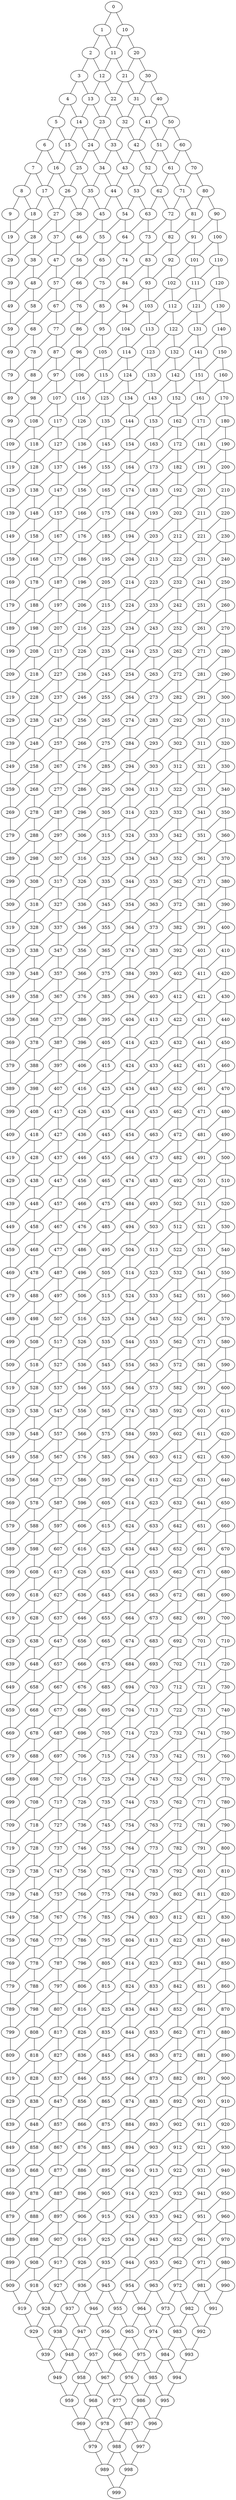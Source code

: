 graph {
	0 [label=0]
	1 [label=1]
	2 [label=2]
	3 [label=3]
	4 [label=4]
	5 [label=5]
	6 [label=6]
	7 [label=7]
	8 [label=8]
	9 [label=9]
	10 [label=10]
	11 [label=11]
	12 [label=12]
	13 [label=13]
	14 [label=14]
	15 [label=15]
	16 [label=16]
	17 [label=17]
	18 [label=18]
	19 [label=19]
	20 [label=20]
	21 [label=21]
	22 [label=22]
	23 [label=23]
	24 [label=24]
	25 [label=25]
	26 [label=26]
	27 [label=27]
	28 [label=28]
	29 [label=29]
	30 [label=30]
	31 [label=31]
	32 [label=32]
	33 [label=33]
	34 [label=34]
	35 [label=35]
	36 [label=36]
	37 [label=37]
	38 [label=38]
	39 [label=39]
	40 [label=40]
	41 [label=41]
	42 [label=42]
	43 [label=43]
	44 [label=44]
	45 [label=45]
	46 [label=46]
	47 [label=47]
	48 [label=48]
	49 [label=49]
	50 [label=50]
	51 [label=51]
	52 [label=52]
	53 [label=53]
	54 [label=54]
	55 [label=55]
	56 [label=56]
	57 [label=57]
	58 [label=58]
	59 [label=59]
	60 [label=60]
	61 [label=61]
	62 [label=62]
	63 [label=63]
	64 [label=64]
	65 [label=65]
	66 [label=66]
	67 [label=67]
	68 [label=68]
	69 [label=69]
	70 [label=70]
	71 [label=71]
	72 [label=72]
	73 [label=73]
	74 [label=74]
	75 [label=75]
	76 [label=76]
	77 [label=77]
	78 [label=78]
	79 [label=79]
	80 [label=80]
	81 [label=81]
	82 [label=82]
	83 [label=83]
	84 [label=84]
	85 [label=85]
	86 [label=86]
	87 [label=87]
	88 [label=88]
	89 [label=89]
	90 [label=90]
	91 [label=91]
	92 [label=92]
	93 [label=93]
	94 [label=94]
	95 [label=95]
	96 [label=96]
	97 [label=97]
	98 [label=98]
	99 [label=99]
	100 [label=100]
	101 [label=101]
	102 [label=102]
	103 [label=103]
	104 [label=104]
	105 [label=105]
	106 [label=106]
	107 [label=107]
	108 [label=108]
	109 [label=109]
	110 [label=110]
	111 [label=111]
	112 [label=112]
	113 [label=113]
	114 [label=114]
	115 [label=115]
	116 [label=116]
	117 [label=117]
	118 [label=118]
	119 [label=119]
	120 [label=120]
	121 [label=121]
	122 [label=122]
	123 [label=123]
	124 [label=124]
	125 [label=125]
	126 [label=126]
	127 [label=127]
	128 [label=128]
	129 [label=129]
	130 [label=130]
	131 [label=131]
	132 [label=132]
	133 [label=133]
	134 [label=134]
	135 [label=135]
	136 [label=136]
	137 [label=137]
	138 [label=138]
	139 [label=139]
	140 [label=140]
	141 [label=141]
	142 [label=142]
	143 [label=143]
	144 [label=144]
	145 [label=145]
	146 [label=146]
	147 [label=147]
	148 [label=148]
	149 [label=149]
	150 [label=150]
	151 [label=151]
	152 [label=152]
	153 [label=153]
	154 [label=154]
	155 [label=155]
	156 [label=156]
	157 [label=157]
	158 [label=158]
	159 [label=159]
	160 [label=160]
	161 [label=161]
	162 [label=162]
	163 [label=163]
	164 [label=164]
	165 [label=165]
	166 [label=166]
	167 [label=167]
	168 [label=168]
	169 [label=169]
	170 [label=170]
	171 [label=171]
	172 [label=172]
	173 [label=173]
	174 [label=174]
	175 [label=175]
	176 [label=176]
	177 [label=177]
	178 [label=178]
	179 [label=179]
	180 [label=180]
	181 [label=181]
	182 [label=182]
	183 [label=183]
	184 [label=184]
	185 [label=185]
	186 [label=186]
	187 [label=187]
	188 [label=188]
	189 [label=189]
	190 [label=190]
	191 [label=191]
	192 [label=192]
	193 [label=193]
	194 [label=194]
	195 [label=195]
	196 [label=196]
	197 [label=197]
	198 [label=198]
	199 [label=199]
	200 [label=200]
	201 [label=201]
	202 [label=202]
	203 [label=203]
	204 [label=204]
	205 [label=205]
	206 [label=206]
	207 [label=207]
	208 [label=208]
	209 [label=209]
	210 [label=210]
	211 [label=211]
	212 [label=212]
	213 [label=213]
	214 [label=214]
	215 [label=215]
	216 [label=216]
	217 [label=217]
	218 [label=218]
	219 [label=219]
	220 [label=220]
	221 [label=221]
	222 [label=222]
	223 [label=223]
	224 [label=224]
	225 [label=225]
	226 [label=226]
	227 [label=227]
	228 [label=228]
	229 [label=229]
	230 [label=230]
	231 [label=231]
	232 [label=232]
	233 [label=233]
	234 [label=234]
	235 [label=235]
	236 [label=236]
	237 [label=237]
	238 [label=238]
	239 [label=239]
	240 [label=240]
	241 [label=241]
	242 [label=242]
	243 [label=243]
	244 [label=244]
	245 [label=245]
	246 [label=246]
	247 [label=247]
	248 [label=248]
	249 [label=249]
	250 [label=250]
	251 [label=251]
	252 [label=252]
	253 [label=253]
	254 [label=254]
	255 [label=255]
	256 [label=256]
	257 [label=257]
	258 [label=258]
	259 [label=259]
	260 [label=260]
	261 [label=261]
	262 [label=262]
	263 [label=263]
	264 [label=264]
	265 [label=265]
	266 [label=266]
	267 [label=267]
	268 [label=268]
	269 [label=269]
	270 [label=270]
	271 [label=271]
	272 [label=272]
	273 [label=273]
	274 [label=274]
	275 [label=275]
	276 [label=276]
	277 [label=277]
	278 [label=278]
	279 [label=279]
	280 [label=280]
	281 [label=281]
	282 [label=282]
	283 [label=283]
	284 [label=284]
	285 [label=285]
	286 [label=286]
	287 [label=287]
	288 [label=288]
	289 [label=289]
	290 [label=290]
	291 [label=291]
	292 [label=292]
	293 [label=293]
	294 [label=294]
	295 [label=295]
	296 [label=296]
	297 [label=297]
	298 [label=298]
	299 [label=299]
	300 [label=300]
	301 [label=301]
	302 [label=302]
	303 [label=303]
	304 [label=304]
	305 [label=305]
	306 [label=306]
	307 [label=307]
	308 [label=308]
	309 [label=309]
	310 [label=310]
	311 [label=311]
	312 [label=312]
	313 [label=313]
	314 [label=314]
	315 [label=315]
	316 [label=316]
	317 [label=317]
	318 [label=318]
	319 [label=319]
	320 [label=320]
	321 [label=321]
	322 [label=322]
	323 [label=323]
	324 [label=324]
	325 [label=325]
	326 [label=326]
	327 [label=327]
	328 [label=328]
	329 [label=329]
	330 [label=330]
	331 [label=331]
	332 [label=332]
	333 [label=333]
	334 [label=334]
	335 [label=335]
	336 [label=336]
	337 [label=337]
	338 [label=338]
	339 [label=339]
	340 [label=340]
	341 [label=341]
	342 [label=342]
	343 [label=343]
	344 [label=344]
	345 [label=345]
	346 [label=346]
	347 [label=347]
	348 [label=348]
	349 [label=349]
	350 [label=350]
	351 [label=351]
	352 [label=352]
	353 [label=353]
	354 [label=354]
	355 [label=355]
	356 [label=356]
	357 [label=357]
	358 [label=358]
	359 [label=359]
	360 [label=360]
	361 [label=361]
	362 [label=362]
	363 [label=363]
	364 [label=364]
	365 [label=365]
	366 [label=366]
	367 [label=367]
	368 [label=368]
	369 [label=369]
	370 [label=370]
	371 [label=371]
	372 [label=372]
	373 [label=373]
	374 [label=374]
	375 [label=375]
	376 [label=376]
	377 [label=377]
	378 [label=378]
	379 [label=379]
	380 [label=380]
	381 [label=381]
	382 [label=382]
	383 [label=383]
	384 [label=384]
	385 [label=385]
	386 [label=386]
	387 [label=387]
	388 [label=388]
	389 [label=389]
	390 [label=390]
	391 [label=391]
	392 [label=392]
	393 [label=393]
	394 [label=394]
	395 [label=395]
	396 [label=396]
	397 [label=397]
	398 [label=398]
	399 [label=399]
	400 [label=400]
	401 [label=401]
	402 [label=402]
	403 [label=403]
	404 [label=404]
	405 [label=405]
	406 [label=406]
	407 [label=407]
	408 [label=408]
	409 [label=409]
	410 [label=410]
	411 [label=411]
	412 [label=412]
	413 [label=413]
	414 [label=414]
	415 [label=415]
	416 [label=416]
	417 [label=417]
	418 [label=418]
	419 [label=419]
	420 [label=420]
	421 [label=421]
	422 [label=422]
	423 [label=423]
	424 [label=424]
	425 [label=425]
	426 [label=426]
	427 [label=427]
	428 [label=428]
	429 [label=429]
	430 [label=430]
	431 [label=431]
	432 [label=432]
	433 [label=433]
	434 [label=434]
	435 [label=435]
	436 [label=436]
	437 [label=437]
	438 [label=438]
	439 [label=439]
	440 [label=440]
	441 [label=441]
	442 [label=442]
	443 [label=443]
	444 [label=444]
	445 [label=445]
	446 [label=446]
	447 [label=447]
	448 [label=448]
	449 [label=449]
	450 [label=450]
	451 [label=451]
	452 [label=452]
	453 [label=453]
	454 [label=454]
	455 [label=455]
	456 [label=456]
	457 [label=457]
	458 [label=458]
	459 [label=459]
	460 [label=460]
	461 [label=461]
	462 [label=462]
	463 [label=463]
	464 [label=464]
	465 [label=465]
	466 [label=466]
	467 [label=467]
	468 [label=468]
	469 [label=469]
	470 [label=470]
	471 [label=471]
	472 [label=472]
	473 [label=473]
	474 [label=474]
	475 [label=475]
	476 [label=476]
	477 [label=477]
	478 [label=478]
	479 [label=479]
	480 [label=480]
	481 [label=481]
	482 [label=482]
	483 [label=483]
	484 [label=484]
	485 [label=485]
	486 [label=486]
	487 [label=487]
	488 [label=488]
	489 [label=489]
	490 [label=490]
	491 [label=491]
	492 [label=492]
	493 [label=493]
	494 [label=494]
	495 [label=495]
	496 [label=496]
	497 [label=497]
	498 [label=498]
	499 [label=499]
	500 [label=500]
	501 [label=501]
	502 [label=502]
	503 [label=503]
	504 [label=504]
	505 [label=505]
	506 [label=506]
	507 [label=507]
	508 [label=508]
	509 [label=509]
	510 [label=510]
	511 [label=511]
	512 [label=512]
	513 [label=513]
	514 [label=514]
	515 [label=515]
	516 [label=516]
	517 [label=517]
	518 [label=518]
	519 [label=519]
	520 [label=520]
	521 [label=521]
	522 [label=522]
	523 [label=523]
	524 [label=524]
	525 [label=525]
	526 [label=526]
	527 [label=527]
	528 [label=528]
	529 [label=529]
	530 [label=530]
	531 [label=531]
	532 [label=532]
	533 [label=533]
	534 [label=534]
	535 [label=535]
	536 [label=536]
	537 [label=537]
	538 [label=538]
	539 [label=539]
	540 [label=540]
	541 [label=541]
	542 [label=542]
	543 [label=543]
	544 [label=544]
	545 [label=545]
	546 [label=546]
	547 [label=547]
	548 [label=548]
	549 [label=549]
	550 [label=550]
	551 [label=551]
	552 [label=552]
	553 [label=553]
	554 [label=554]
	555 [label=555]
	556 [label=556]
	557 [label=557]
	558 [label=558]
	559 [label=559]
	560 [label=560]
	561 [label=561]
	562 [label=562]
	563 [label=563]
	564 [label=564]
	565 [label=565]
	566 [label=566]
	567 [label=567]
	568 [label=568]
	569 [label=569]
	570 [label=570]
	571 [label=571]
	572 [label=572]
	573 [label=573]
	574 [label=574]
	575 [label=575]
	576 [label=576]
	577 [label=577]
	578 [label=578]
	579 [label=579]
	580 [label=580]
	581 [label=581]
	582 [label=582]
	583 [label=583]
	584 [label=584]
	585 [label=585]
	586 [label=586]
	587 [label=587]
	588 [label=588]
	589 [label=589]
	590 [label=590]
	591 [label=591]
	592 [label=592]
	593 [label=593]
	594 [label=594]
	595 [label=595]
	596 [label=596]
	597 [label=597]
	598 [label=598]
	599 [label=599]
	600 [label=600]
	601 [label=601]
	602 [label=602]
	603 [label=603]
	604 [label=604]
	605 [label=605]
	606 [label=606]
	607 [label=607]
	608 [label=608]
	609 [label=609]
	610 [label=610]
	611 [label=611]
	612 [label=612]
	613 [label=613]
	614 [label=614]
	615 [label=615]
	616 [label=616]
	617 [label=617]
	618 [label=618]
	619 [label=619]
	620 [label=620]
	621 [label=621]
	622 [label=622]
	623 [label=623]
	624 [label=624]
	625 [label=625]
	626 [label=626]
	627 [label=627]
	628 [label=628]
	629 [label=629]
	630 [label=630]
	631 [label=631]
	632 [label=632]
	633 [label=633]
	634 [label=634]
	635 [label=635]
	636 [label=636]
	637 [label=637]
	638 [label=638]
	639 [label=639]
	640 [label=640]
	641 [label=641]
	642 [label=642]
	643 [label=643]
	644 [label=644]
	645 [label=645]
	646 [label=646]
	647 [label=647]
	648 [label=648]
	649 [label=649]
	650 [label=650]
	651 [label=651]
	652 [label=652]
	653 [label=653]
	654 [label=654]
	655 [label=655]
	656 [label=656]
	657 [label=657]
	658 [label=658]
	659 [label=659]
	660 [label=660]
	661 [label=661]
	662 [label=662]
	663 [label=663]
	664 [label=664]
	665 [label=665]
	666 [label=666]
	667 [label=667]
	668 [label=668]
	669 [label=669]
	670 [label=670]
	671 [label=671]
	672 [label=672]
	673 [label=673]
	674 [label=674]
	675 [label=675]
	676 [label=676]
	677 [label=677]
	678 [label=678]
	679 [label=679]
	680 [label=680]
	681 [label=681]
	682 [label=682]
	683 [label=683]
	684 [label=684]
	685 [label=685]
	686 [label=686]
	687 [label=687]
	688 [label=688]
	689 [label=689]
	690 [label=690]
	691 [label=691]
	692 [label=692]
	693 [label=693]
	694 [label=694]
	695 [label=695]
	696 [label=696]
	697 [label=697]
	698 [label=698]
	699 [label=699]
	700 [label=700]
	701 [label=701]
	702 [label=702]
	703 [label=703]
	704 [label=704]
	705 [label=705]
	706 [label=706]
	707 [label=707]
	708 [label=708]
	709 [label=709]
	710 [label=710]
	711 [label=711]
	712 [label=712]
	713 [label=713]
	714 [label=714]
	715 [label=715]
	716 [label=716]
	717 [label=717]
	718 [label=718]
	719 [label=719]
	720 [label=720]
	721 [label=721]
	722 [label=722]
	723 [label=723]
	724 [label=724]
	725 [label=725]
	726 [label=726]
	727 [label=727]
	728 [label=728]
	729 [label=729]
	730 [label=730]
	731 [label=731]
	732 [label=732]
	733 [label=733]
	734 [label=734]
	735 [label=735]
	736 [label=736]
	737 [label=737]
	738 [label=738]
	739 [label=739]
	740 [label=740]
	741 [label=741]
	742 [label=742]
	743 [label=743]
	744 [label=744]
	745 [label=745]
	746 [label=746]
	747 [label=747]
	748 [label=748]
	749 [label=749]
	750 [label=750]
	751 [label=751]
	752 [label=752]
	753 [label=753]
	754 [label=754]
	755 [label=755]
	756 [label=756]
	757 [label=757]
	758 [label=758]
	759 [label=759]
	760 [label=760]
	761 [label=761]
	762 [label=762]
	763 [label=763]
	764 [label=764]
	765 [label=765]
	766 [label=766]
	767 [label=767]
	768 [label=768]
	769 [label=769]
	770 [label=770]
	771 [label=771]
	772 [label=772]
	773 [label=773]
	774 [label=774]
	775 [label=775]
	776 [label=776]
	777 [label=777]
	778 [label=778]
	779 [label=779]
	780 [label=780]
	781 [label=781]
	782 [label=782]
	783 [label=783]
	784 [label=784]
	785 [label=785]
	786 [label=786]
	787 [label=787]
	788 [label=788]
	789 [label=789]
	790 [label=790]
	791 [label=791]
	792 [label=792]
	793 [label=793]
	794 [label=794]
	795 [label=795]
	796 [label=796]
	797 [label=797]
	798 [label=798]
	799 [label=799]
	800 [label=800]
	801 [label=801]
	802 [label=802]
	803 [label=803]
	804 [label=804]
	805 [label=805]
	806 [label=806]
	807 [label=807]
	808 [label=808]
	809 [label=809]
	810 [label=810]
	811 [label=811]
	812 [label=812]
	813 [label=813]
	814 [label=814]
	815 [label=815]
	816 [label=816]
	817 [label=817]
	818 [label=818]
	819 [label=819]
	820 [label=820]
	821 [label=821]
	822 [label=822]
	823 [label=823]
	824 [label=824]
	825 [label=825]
	826 [label=826]
	827 [label=827]
	828 [label=828]
	829 [label=829]
	830 [label=830]
	831 [label=831]
	832 [label=832]
	833 [label=833]
	834 [label=834]
	835 [label=835]
	836 [label=836]
	837 [label=837]
	838 [label=838]
	839 [label=839]
	840 [label=840]
	841 [label=841]
	842 [label=842]
	843 [label=843]
	844 [label=844]
	845 [label=845]
	846 [label=846]
	847 [label=847]
	848 [label=848]
	849 [label=849]
	850 [label=850]
	851 [label=851]
	852 [label=852]
	853 [label=853]
	854 [label=854]
	855 [label=855]
	856 [label=856]
	857 [label=857]
	858 [label=858]
	859 [label=859]
	860 [label=860]
	861 [label=861]
	862 [label=862]
	863 [label=863]
	864 [label=864]
	865 [label=865]
	866 [label=866]
	867 [label=867]
	868 [label=868]
	869 [label=869]
	870 [label=870]
	871 [label=871]
	872 [label=872]
	873 [label=873]
	874 [label=874]
	875 [label=875]
	876 [label=876]
	877 [label=877]
	878 [label=878]
	879 [label=879]
	880 [label=880]
	881 [label=881]
	882 [label=882]
	883 [label=883]
	884 [label=884]
	885 [label=885]
	886 [label=886]
	887 [label=887]
	888 [label=888]
	889 [label=889]
	890 [label=890]
	891 [label=891]
	892 [label=892]
	893 [label=893]
	894 [label=894]
	895 [label=895]
	896 [label=896]
	897 [label=897]
	898 [label=898]
	899 [label=899]
	900 [label=900]
	901 [label=901]
	902 [label=902]
	903 [label=903]
	904 [label=904]
	905 [label=905]
	906 [label=906]
	907 [label=907]
	908 [label=908]
	909 [label=909]
	910 [label=910]
	911 [label=911]
	912 [label=912]
	913 [label=913]
	914 [label=914]
	915 [label=915]
	916 [label=916]
	917 [label=917]
	918 [label=918]
	919 [label=919]
	920 [label=920]
	921 [label=921]
	922 [label=922]
	923 [label=923]
	924 [label=924]
	925 [label=925]
	926 [label=926]
	927 [label=927]
	928 [label=928]
	929 [label=929]
	930 [label=930]
	931 [label=931]
	932 [label=932]
	933 [label=933]
	934 [label=934]
	935 [label=935]
	936 [label=936]
	937 [label=937]
	938 [label=938]
	939 [label=939]
	940 [label=940]
	941 [label=941]
	942 [label=942]
	943 [label=943]
	944 [label=944]
	945 [label=945]
	946 [label=946]
	947 [label=947]
	948 [label=948]
	949 [label=949]
	950 [label=950]
	951 [label=951]
	952 [label=952]
	953 [label=953]
	954 [label=954]
	955 [label=955]
	956 [label=956]
	957 [label=957]
	958 [label=958]
	959 [label=959]
	960 [label=960]
	961 [label=961]
	962 [label=962]
	963 [label=963]
	964 [label=964]
	965 [label=965]
	966 [label=966]
	967 [label=967]
	968 [label=968]
	969 [label=969]
	970 [label=970]
	971 [label=971]
	972 [label=972]
	973 [label=973]
	974 [label=974]
	975 [label=975]
	976 [label=976]
	977 [label=977]
	978 [label=978]
	979 [label=979]
	980 [label=980]
	981 [label=981]
	982 [label=982]
	983 [label=983]
	984 [label=984]
	985 [label=985]
	986 [label=986]
	987 [label=987]
	988 [label=988]
	989 [label=989]
	990 [label=990]
	991 [label=991]
	992 [label=992]
	993 [label=993]
	994 [label=994]
	995 [label=995]
	996 [label=996]
	997 [label=997]
	998 [label=998]
	999 [label=999]
	0 -- 10
	0 -- 1
	1 -- 11
	1 -- 2
	2 -- 12
	2 -- 3
	3 -- 13
	3 -- 4
	4 -- 14
	4 -- 5
	5 -- 15
	5 -- 6
	6 -- 16
	6 -- 7
	7 -- 17
	7 -- 8
	8 -- 18
	8 -- 9
	9 -- 19
	10 -- 20
	10 -- 11
	11 -- 21
	11 -- 12
	12 -- 22
	12 -- 13
	13 -- 23
	13 -- 14
	14 -- 24
	14 -- 15
	15 -- 25
	15 -- 16
	16 -- 26
	16 -- 17
	17 -- 27
	17 -- 18
	18 -- 28
	18 -- 19
	19 -- 29
	20 -- 30
	20 -- 21
	21 -- 31
	21 -- 22
	22 -- 32
	22 -- 23
	23 -- 33
	23 -- 24
	24 -- 34
	24 -- 25
	25 -- 35
	25 -- 26
	26 -- 36
	26 -- 27
	27 -- 37
	27 -- 28
	28 -- 38
	28 -- 29
	29 -- 39
	30 -- 40
	30 -- 31
	31 -- 41
	31 -- 32
	32 -- 42
	32 -- 33
	33 -- 43
	33 -- 34
	34 -- 44
	34 -- 35
	35 -- 45
	35 -- 36
	36 -- 46
	36 -- 37
	37 -- 47
	37 -- 38
	38 -- 48
	38 -- 39
	39 -- 49
	40 -- 50
	40 -- 41
	41 -- 51
	41 -- 42
	42 -- 52
	42 -- 43
	43 -- 53
	43 -- 44
	44 -- 54
	44 -- 45
	45 -- 55
	45 -- 46
	46 -- 56
	46 -- 47
	47 -- 57
	47 -- 48
	48 -- 58
	48 -- 49
	49 -- 59
	50 -- 60
	50 -- 51
	51 -- 61
	51 -- 52
	52 -- 62
	52 -- 53
	53 -- 63
	53 -- 54
	54 -- 64
	54 -- 55
	55 -- 65
	55 -- 56
	56 -- 66
	56 -- 57
	57 -- 67
	57 -- 58
	58 -- 68
	58 -- 59
	59 -- 69
	60 -- 70
	60 -- 61
	61 -- 71
	61 -- 62
	62 -- 72
	62 -- 63
	63 -- 73
	63 -- 64
	64 -- 74
	64 -- 65
	65 -- 75
	65 -- 66
	66 -- 76
	66 -- 67
	67 -- 77
	67 -- 68
	68 -- 78
	68 -- 69
	69 -- 79
	70 -- 80
	70 -- 71
	71 -- 81
	71 -- 72
	72 -- 82
	72 -- 73
	73 -- 83
	73 -- 74
	74 -- 84
	74 -- 75
	75 -- 85
	75 -- 76
	76 -- 86
	76 -- 77
	77 -- 87
	77 -- 78
	78 -- 88
	78 -- 79
	79 -- 89
	80 -- 90
	80 -- 81
	81 -- 91
	81 -- 82
	82 -- 92
	82 -- 83
	83 -- 93
	83 -- 84
	84 -- 94
	84 -- 85
	85 -- 95
	85 -- 86
	86 -- 96
	86 -- 87
	87 -- 97
	87 -- 88
	88 -- 98
	88 -- 89
	89 -- 99
	90 -- 100
	90 -- 91
	91 -- 101
	91 -- 92
	92 -- 102
	92 -- 93
	93 -- 103
	93 -- 94
	94 -- 104
	94 -- 95
	95 -- 105
	95 -- 96
	96 -- 106
	96 -- 97
	97 -- 107
	97 -- 98
	98 -- 108
	98 -- 99
	99 -- 109
	100 -- 110
	100 -- 101
	101 -- 111
	101 -- 102
	102 -- 112
	102 -- 103
	103 -- 113
	103 -- 104
	104 -- 114
	104 -- 105
	105 -- 115
	105 -- 106
	106 -- 116
	106 -- 107
	107 -- 117
	107 -- 108
	108 -- 118
	108 -- 109
	109 -- 119
	110 -- 120
	110 -- 111
	111 -- 121
	111 -- 112
	112 -- 122
	112 -- 113
	113 -- 123
	113 -- 114
	114 -- 124
	114 -- 115
	115 -- 125
	115 -- 116
	116 -- 126
	116 -- 117
	117 -- 127
	117 -- 118
	118 -- 128
	118 -- 119
	119 -- 129
	120 -- 130
	120 -- 121
	121 -- 131
	121 -- 122
	122 -- 132
	122 -- 123
	123 -- 133
	123 -- 124
	124 -- 134
	124 -- 125
	125 -- 135
	125 -- 126
	126 -- 136
	126 -- 127
	127 -- 137
	127 -- 128
	128 -- 138
	128 -- 129
	129 -- 139
	130 -- 140
	130 -- 131
	131 -- 141
	131 -- 132
	132 -- 142
	132 -- 133
	133 -- 143
	133 -- 134
	134 -- 144
	134 -- 135
	135 -- 145
	135 -- 136
	136 -- 146
	136 -- 137
	137 -- 147
	137 -- 138
	138 -- 148
	138 -- 139
	139 -- 149
	140 -- 150
	140 -- 141
	141 -- 151
	141 -- 142
	142 -- 152
	142 -- 143
	143 -- 153
	143 -- 144
	144 -- 154
	144 -- 145
	145 -- 155
	145 -- 146
	146 -- 156
	146 -- 147
	147 -- 157
	147 -- 148
	148 -- 158
	148 -- 149
	149 -- 159
	150 -- 160
	150 -- 151
	151 -- 161
	151 -- 152
	152 -- 162
	152 -- 153
	153 -- 163
	153 -- 154
	154 -- 164
	154 -- 155
	155 -- 165
	155 -- 156
	156 -- 166
	156 -- 157
	157 -- 167
	157 -- 158
	158 -- 168
	158 -- 159
	159 -- 169
	160 -- 170
	160 -- 161
	161 -- 171
	161 -- 162
	162 -- 172
	162 -- 163
	163 -- 173
	163 -- 164
	164 -- 174
	164 -- 165
	165 -- 175
	165 -- 166
	166 -- 176
	166 -- 167
	167 -- 177
	167 -- 168
	168 -- 178
	168 -- 169
	169 -- 179
	170 -- 180
	170 -- 171
	171 -- 181
	171 -- 172
	172 -- 182
	172 -- 173
	173 -- 183
	173 -- 174
	174 -- 184
	174 -- 175
	175 -- 185
	175 -- 176
	176 -- 186
	176 -- 177
	177 -- 187
	177 -- 178
	178 -- 188
	178 -- 179
	179 -- 189
	180 -- 190
	180 -- 181
	181 -- 191
	181 -- 182
	182 -- 192
	182 -- 183
	183 -- 193
	183 -- 184
	184 -- 194
	184 -- 185
	185 -- 195
	185 -- 186
	186 -- 196
	186 -- 187
	187 -- 197
	187 -- 188
	188 -- 198
	188 -- 189
	189 -- 199
	190 -- 200
	190 -- 191
	191 -- 201
	191 -- 192
	192 -- 202
	192 -- 193
	193 -- 203
	193 -- 194
	194 -- 204
	194 -- 195
	195 -- 205
	195 -- 196
	196 -- 206
	196 -- 197
	197 -- 207
	197 -- 198
	198 -- 208
	198 -- 199
	199 -- 209
	200 -- 210
	200 -- 201
	201 -- 211
	201 -- 202
	202 -- 212
	202 -- 203
	203 -- 213
	203 -- 204
	204 -- 214
	204 -- 205
	205 -- 215
	205 -- 206
	206 -- 216
	206 -- 207
	207 -- 217
	207 -- 208
	208 -- 218
	208 -- 209
	209 -- 219
	210 -- 220
	210 -- 211
	211 -- 221
	211 -- 212
	212 -- 222
	212 -- 213
	213 -- 223
	213 -- 214
	214 -- 224
	214 -- 215
	215 -- 225
	215 -- 216
	216 -- 226
	216 -- 217
	217 -- 227
	217 -- 218
	218 -- 228
	218 -- 219
	219 -- 229
	220 -- 230
	220 -- 221
	221 -- 231
	221 -- 222
	222 -- 232
	222 -- 223
	223 -- 233
	223 -- 224
	224 -- 234
	224 -- 225
	225 -- 235
	225 -- 226
	226 -- 236
	226 -- 227
	227 -- 237
	227 -- 228
	228 -- 238
	228 -- 229
	229 -- 239
	230 -- 240
	230 -- 231
	231 -- 241
	231 -- 232
	232 -- 242
	232 -- 233
	233 -- 243
	233 -- 234
	234 -- 244
	234 -- 235
	235 -- 245
	235 -- 236
	236 -- 246
	236 -- 237
	237 -- 247
	237 -- 238
	238 -- 248
	238 -- 239
	239 -- 249
	240 -- 250
	240 -- 241
	241 -- 251
	241 -- 242
	242 -- 252
	242 -- 243
	243 -- 253
	243 -- 244
	244 -- 254
	244 -- 245
	245 -- 255
	245 -- 246
	246 -- 256
	246 -- 247
	247 -- 257
	247 -- 248
	248 -- 258
	248 -- 249
	249 -- 259
	250 -- 260
	250 -- 251
	251 -- 261
	251 -- 252
	252 -- 262
	252 -- 253
	253 -- 263
	253 -- 254
	254 -- 264
	254 -- 255
	255 -- 265
	255 -- 256
	256 -- 266
	256 -- 257
	257 -- 267
	257 -- 258
	258 -- 268
	258 -- 259
	259 -- 269
	260 -- 270
	260 -- 261
	261 -- 271
	261 -- 262
	262 -- 272
	262 -- 263
	263 -- 273
	263 -- 264
	264 -- 274
	264 -- 265
	265 -- 275
	265 -- 266
	266 -- 276
	266 -- 267
	267 -- 277
	267 -- 268
	268 -- 278
	268 -- 269
	269 -- 279
	270 -- 280
	270 -- 271
	271 -- 281
	271 -- 272
	272 -- 282
	272 -- 273
	273 -- 283
	273 -- 274
	274 -- 284
	274 -- 275
	275 -- 285
	275 -- 276
	276 -- 286
	276 -- 277
	277 -- 287
	277 -- 278
	278 -- 288
	278 -- 279
	279 -- 289
	280 -- 290
	280 -- 281
	281 -- 291
	281 -- 282
	282 -- 292
	282 -- 283
	283 -- 293
	283 -- 284
	284 -- 294
	284 -- 285
	285 -- 295
	285 -- 286
	286 -- 296
	286 -- 287
	287 -- 297
	287 -- 288
	288 -- 298
	288 -- 289
	289 -- 299
	290 -- 300
	290 -- 291
	291 -- 301
	291 -- 292
	292 -- 302
	292 -- 293
	293 -- 303
	293 -- 294
	294 -- 304
	294 -- 295
	295 -- 305
	295 -- 296
	296 -- 306
	296 -- 297
	297 -- 307
	297 -- 298
	298 -- 308
	298 -- 299
	299 -- 309
	300 -- 310
	300 -- 301
	301 -- 311
	301 -- 302
	302 -- 312
	302 -- 303
	303 -- 313
	303 -- 304
	304 -- 314
	304 -- 305
	305 -- 315
	305 -- 306
	306 -- 316
	306 -- 307
	307 -- 317
	307 -- 308
	308 -- 318
	308 -- 309
	309 -- 319
	310 -- 320
	310 -- 311
	311 -- 321
	311 -- 312
	312 -- 322
	312 -- 313
	313 -- 323
	313 -- 314
	314 -- 324
	314 -- 315
	315 -- 325
	315 -- 316
	316 -- 326
	316 -- 317
	317 -- 327
	317 -- 318
	318 -- 328
	318 -- 319
	319 -- 329
	320 -- 330
	320 -- 321
	321 -- 331
	321 -- 322
	322 -- 332
	322 -- 323
	323 -- 333
	323 -- 324
	324 -- 334
	324 -- 325
	325 -- 335
	325 -- 326
	326 -- 336
	326 -- 327
	327 -- 337
	327 -- 328
	328 -- 338
	328 -- 329
	329 -- 339
	330 -- 340
	330 -- 331
	331 -- 341
	331 -- 332
	332 -- 342
	332 -- 333
	333 -- 343
	333 -- 334
	334 -- 344
	334 -- 335
	335 -- 345
	335 -- 336
	336 -- 346
	336 -- 337
	337 -- 347
	337 -- 338
	338 -- 348
	338 -- 339
	339 -- 349
	340 -- 350
	340 -- 341
	341 -- 351
	341 -- 342
	342 -- 352
	342 -- 343
	343 -- 353
	343 -- 344
	344 -- 354
	344 -- 345
	345 -- 355
	345 -- 346
	346 -- 356
	346 -- 347
	347 -- 357
	347 -- 348
	348 -- 358
	348 -- 349
	349 -- 359
	350 -- 360
	350 -- 351
	351 -- 361
	351 -- 352
	352 -- 362
	352 -- 353
	353 -- 363
	353 -- 354
	354 -- 364
	354 -- 355
	355 -- 365
	355 -- 356
	356 -- 366
	356 -- 357
	357 -- 367
	357 -- 358
	358 -- 368
	358 -- 359
	359 -- 369
	360 -- 370
	360 -- 361
	361 -- 371
	361 -- 362
	362 -- 372
	362 -- 363
	363 -- 373
	363 -- 364
	364 -- 374
	364 -- 365
	365 -- 375
	365 -- 366
	366 -- 376
	366 -- 367
	367 -- 377
	367 -- 368
	368 -- 378
	368 -- 369
	369 -- 379
	370 -- 380
	370 -- 371
	371 -- 381
	371 -- 372
	372 -- 382
	372 -- 373
	373 -- 383
	373 -- 374
	374 -- 384
	374 -- 375
	375 -- 385
	375 -- 376
	376 -- 386
	376 -- 377
	377 -- 387
	377 -- 378
	378 -- 388
	378 -- 379
	379 -- 389
	380 -- 390
	380 -- 381
	381 -- 391
	381 -- 382
	382 -- 392
	382 -- 383
	383 -- 393
	383 -- 384
	384 -- 394
	384 -- 385
	385 -- 395
	385 -- 386
	386 -- 396
	386 -- 387
	387 -- 397
	387 -- 388
	388 -- 398
	388 -- 389
	389 -- 399
	390 -- 400
	390 -- 391
	391 -- 401
	391 -- 392
	392 -- 402
	392 -- 393
	393 -- 403
	393 -- 394
	394 -- 404
	394 -- 395
	395 -- 405
	395 -- 396
	396 -- 406
	396 -- 397
	397 -- 407
	397 -- 398
	398 -- 408
	398 -- 399
	399 -- 409
	400 -- 410
	400 -- 401
	401 -- 411
	401 -- 402
	402 -- 412
	402 -- 403
	403 -- 413
	403 -- 404
	404 -- 414
	404 -- 405
	405 -- 415
	405 -- 406
	406 -- 416
	406 -- 407
	407 -- 417
	407 -- 408
	408 -- 418
	408 -- 409
	409 -- 419
	410 -- 420
	410 -- 411
	411 -- 421
	411 -- 412
	412 -- 422
	412 -- 413
	413 -- 423
	413 -- 414
	414 -- 424
	414 -- 415
	415 -- 425
	415 -- 416
	416 -- 426
	416 -- 417
	417 -- 427
	417 -- 418
	418 -- 428
	418 -- 419
	419 -- 429
	420 -- 430
	420 -- 421
	421 -- 431
	421 -- 422
	422 -- 432
	422 -- 423
	423 -- 433
	423 -- 424
	424 -- 434
	424 -- 425
	425 -- 435
	425 -- 426
	426 -- 436
	426 -- 427
	427 -- 437
	427 -- 428
	428 -- 438
	428 -- 429
	429 -- 439
	430 -- 440
	430 -- 431
	431 -- 441
	431 -- 432
	432 -- 442
	432 -- 433
	433 -- 443
	433 -- 434
	434 -- 444
	434 -- 435
	435 -- 445
	435 -- 436
	436 -- 446
	436 -- 437
	437 -- 447
	437 -- 438
	438 -- 448
	438 -- 439
	439 -- 449
	440 -- 450
	440 -- 441
	441 -- 451
	441 -- 442
	442 -- 452
	442 -- 443
	443 -- 453
	443 -- 444
	444 -- 454
	444 -- 445
	445 -- 455
	445 -- 446
	446 -- 456
	446 -- 447
	447 -- 457
	447 -- 448
	448 -- 458
	448 -- 449
	449 -- 459
	450 -- 460
	450 -- 451
	451 -- 461
	451 -- 452
	452 -- 462
	452 -- 453
	453 -- 463
	453 -- 454
	454 -- 464
	454 -- 455
	455 -- 465
	455 -- 456
	456 -- 466
	456 -- 457
	457 -- 467
	457 -- 458
	458 -- 468
	458 -- 459
	459 -- 469
	460 -- 470
	460 -- 461
	461 -- 471
	461 -- 462
	462 -- 472
	462 -- 463
	463 -- 473
	463 -- 464
	464 -- 474
	464 -- 465
	465 -- 475
	465 -- 466
	466 -- 476
	466 -- 467
	467 -- 477
	467 -- 468
	468 -- 478
	468 -- 469
	469 -- 479
	470 -- 480
	470 -- 471
	471 -- 481
	471 -- 472
	472 -- 482
	472 -- 473
	473 -- 483
	473 -- 474
	474 -- 484
	474 -- 475
	475 -- 485
	475 -- 476
	476 -- 486
	476 -- 477
	477 -- 487
	477 -- 478
	478 -- 488
	478 -- 479
	479 -- 489
	480 -- 490
	480 -- 481
	481 -- 491
	481 -- 482
	482 -- 492
	482 -- 483
	483 -- 493
	483 -- 484
	484 -- 494
	484 -- 485
	485 -- 495
	485 -- 486
	486 -- 496
	486 -- 487
	487 -- 497
	487 -- 488
	488 -- 498
	488 -- 489
	489 -- 499
	490 -- 500
	490 -- 491
	491 -- 501
	491 -- 492
	492 -- 502
	492 -- 493
	493 -- 503
	493 -- 494
	494 -- 504
	494 -- 495
	495 -- 505
	495 -- 496
	496 -- 506
	496 -- 497
	497 -- 507
	497 -- 498
	498 -- 508
	498 -- 499
	499 -- 509
	500 -- 510
	500 -- 501
	501 -- 511
	501 -- 502
	502 -- 512
	502 -- 503
	503 -- 513
	503 -- 504
	504 -- 514
	504 -- 505
	505 -- 515
	505 -- 506
	506 -- 516
	506 -- 507
	507 -- 517
	507 -- 508
	508 -- 518
	508 -- 509
	509 -- 519
	510 -- 520
	510 -- 511
	511 -- 521
	511 -- 512
	512 -- 522
	512 -- 513
	513 -- 523
	513 -- 514
	514 -- 524
	514 -- 515
	515 -- 525
	515 -- 516
	516 -- 526
	516 -- 517
	517 -- 527
	517 -- 518
	518 -- 528
	518 -- 519
	519 -- 529
	520 -- 530
	520 -- 521
	521 -- 531
	521 -- 522
	522 -- 532
	522 -- 523
	523 -- 533
	523 -- 524
	524 -- 534
	524 -- 525
	525 -- 535
	525 -- 526
	526 -- 536
	526 -- 527
	527 -- 537
	527 -- 528
	528 -- 538
	528 -- 529
	529 -- 539
	530 -- 540
	530 -- 531
	531 -- 541
	531 -- 532
	532 -- 542
	532 -- 533
	533 -- 543
	533 -- 534
	534 -- 544
	534 -- 535
	535 -- 545
	535 -- 536
	536 -- 546
	536 -- 537
	537 -- 547
	537 -- 538
	538 -- 548
	538 -- 539
	539 -- 549
	540 -- 550
	540 -- 541
	541 -- 551
	541 -- 542
	542 -- 552
	542 -- 543
	543 -- 553
	543 -- 544
	544 -- 554
	544 -- 545
	545 -- 555
	545 -- 546
	546 -- 556
	546 -- 547
	547 -- 557
	547 -- 548
	548 -- 558
	548 -- 549
	549 -- 559
	550 -- 560
	550 -- 551
	551 -- 561
	551 -- 552
	552 -- 562
	552 -- 553
	553 -- 563
	553 -- 554
	554 -- 564
	554 -- 555
	555 -- 565
	555 -- 556
	556 -- 566
	556 -- 557
	557 -- 567
	557 -- 558
	558 -- 568
	558 -- 559
	559 -- 569
	560 -- 570
	560 -- 561
	561 -- 571
	561 -- 562
	562 -- 572
	562 -- 563
	563 -- 573
	563 -- 564
	564 -- 574
	564 -- 565
	565 -- 575
	565 -- 566
	566 -- 576
	566 -- 567
	567 -- 577
	567 -- 568
	568 -- 578
	568 -- 569
	569 -- 579
	570 -- 580
	570 -- 571
	571 -- 581
	571 -- 572
	572 -- 582
	572 -- 573
	573 -- 583
	573 -- 574
	574 -- 584
	574 -- 575
	575 -- 585
	575 -- 576
	576 -- 586
	576 -- 577
	577 -- 587
	577 -- 578
	578 -- 588
	578 -- 579
	579 -- 589
	580 -- 590
	580 -- 581
	581 -- 591
	581 -- 582
	582 -- 592
	582 -- 583
	583 -- 593
	583 -- 584
	584 -- 594
	584 -- 585
	585 -- 595
	585 -- 586
	586 -- 596
	586 -- 587
	587 -- 597
	587 -- 588
	588 -- 598
	588 -- 589
	589 -- 599
	590 -- 600
	590 -- 591
	591 -- 601
	591 -- 592
	592 -- 602
	592 -- 593
	593 -- 603
	593 -- 594
	594 -- 604
	594 -- 595
	595 -- 605
	595 -- 596
	596 -- 606
	596 -- 597
	597 -- 607
	597 -- 598
	598 -- 608
	598 -- 599
	599 -- 609
	600 -- 610
	600 -- 601
	601 -- 611
	601 -- 602
	602 -- 612
	602 -- 603
	603 -- 613
	603 -- 604
	604 -- 614
	604 -- 605
	605 -- 615
	605 -- 606
	606 -- 616
	606 -- 607
	607 -- 617
	607 -- 608
	608 -- 618
	608 -- 609
	609 -- 619
	610 -- 620
	610 -- 611
	611 -- 621
	611 -- 612
	612 -- 622
	612 -- 613
	613 -- 623
	613 -- 614
	614 -- 624
	614 -- 615
	615 -- 625
	615 -- 616
	616 -- 626
	616 -- 617
	617 -- 627
	617 -- 618
	618 -- 628
	618 -- 619
	619 -- 629
	620 -- 630
	620 -- 621
	621 -- 631
	621 -- 622
	622 -- 632
	622 -- 623
	623 -- 633
	623 -- 624
	624 -- 634
	624 -- 625
	625 -- 635
	625 -- 626
	626 -- 636
	626 -- 627
	627 -- 637
	627 -- 628
	628 -- 638
	628 -- 629
	629 -- 639
	630 -- 640
	630 -- 631
	631 -- 641
	631 -- 632
	632 -- 642
	632 -- 633
	633 -- 643
	633 -- 634
	634 -- 644
	634 -- 635
	635 -- 645
	635 -- 636
	636 -- 646
	636 -- 637
	637 -- 647
	637 -- 638
	638 -- 648
	638 -- 639
	639 -- 649
	640 -- 650
	640 -- 641
	641 -- 651
	641 -- 642
	642 -- 652
	642 -- 643
	643 -- 653
	643 -- 644
	644 -- 654
	644 -- 645
	645 -- 655
	645 -- 646
	646 -- 656
	646 -- 647
	647 -- 657
	647 -- 648
	648 -- 658
	648 -- 649
	649 -- 659
	650 -- 660
	650 -- 651
	651 -- 661
	651 -- 652
	652 -- 662
	652 -- 653
	653 -- 663
	653 -- 654
	654 -- 664
	654 -- 655
	655 -- 665
	655 -- 656
	656 -- 666
	656 -- 657
	657 -- 667
	657 -- 658
	658 -- 668
	658 -- 659
	659 -- 669
	660 -- 670
	660 -- 661
	661 -- 671
	661 -- 662
	662 -- 672
	662 -- 663
	663 -- 673
	663 -- 664
	664 -- 674
	664 -- 665
	665 -- 675
	665 -- 666
	666 -- 676
	666 -- 667
	667 -- 677
	667 -- 668
	668 -- 678
	668 -- 669
	669 -- 679
	670 -- 680
	670 -- 671
	671 -- 681
	671 -- 672
	672 -- 682
	672 -- 673
	673 -- 683
	673 -- 674
	674 -- 684
	674 -- 675
	675 -- 685
	675 -- 676
	676 -- 686
	676 -- 677
	677 -- 687
	677 -- 678
	678 -- 688
	678 -- 679
	679 -- 689
	680 -- 690
	680 -- 681
	681 -- 691
	681 -- 682
	682 -- 692
	682 -- 683
	683 -- 693
	683 -- 684
	684 -- 694
	684 -- 685
	685 -- 695
	685 -- 686
	686 -- 696
	686 -- 687
	687 -- 697
	687 -- 688
	688 -- 698
	688 -- 689
	689 -- 699
	690 -- 700
	690 -- 691
	691 -- 701
	691 -- 692
	692 -- 702
	692 -- 693
	693 -- 703
	693 -- 694
	694 -- 704
	694 -- 695
	695 -- 705
	695 -- 696
	696 -- 706
	696 -- 697
	697 -- 707
	697 -- 698
	698 -- 708
	698 -- 699
	699 -- 709
	700 -- 710
	700 -- 701
	701 -- 711
	701 -- 702
	702 -- 712
	702 -- 703
	703 -- 713
	703 -- 704
	704 -- 714
	704 -- 705
	705 -- 715
	705 -- 706
	706 -- 716
	706 -- 707
	707 -- 717
	707 -- 708
	708 -- 718
	708 -- 709
	709 -- 719
	710 -- 720
	710 -- 711
	711 -- 721
	711 -- 712
	712 -- 722
	712 -- 713
	713 -- 723
	713 -- 714
	714 -- 724
	714 -- 715
	715 -- 725
	715 -- 716
	716 -- 726
	716 -- 717
	717 -- 727
	717 -- 718
	718 -- 728
	718 -- 719
	719 -- 729
	720 -- 730
	720 -- 721
	721 -- 731
	721 -- 722
	722 -- 732
	722 -- 723
	723 -- 733
	723 -- 724
	724 -- 734
	724 -- 725
	725 -- 735
	725 -- 726
	726 -- 736
	726 -- 727
	727 -- 737
	727 -- 728
	728 -- 738
	728 -- 729
	729 -- 739
	730 -- 740
	730 -- 731
	731 -- 741
	731 -- 732
	732 -- 742
	732 -- 733
	733 -- 743
	733 -- 734
	734 -- 744
	734 -- 735
	735 -- 745
	735 -- 736
	736 -- 746
	736 -- 737
	737 -- 747
	737 -- 738
	738 -- 748
	738 -- 739
	739 -- 749
	740 -- 750
	740 -- 741
	741 -- 751
	741 -- 742
	742 -- 752
	742 -- 743
	743 -- 753
	743 -- 744
	744 -- 754
	744 -- 745
	745 -- 755
	745 -- 746
	746 -- 756
	746 -- 747
	747 -- 757
	747 -- 748
	748 -- 758
	748 -- 749
	749 -- 759
	750 -- 760
	750 -- 751
	751 -- 761
	751 -- 752
	752 -- 762
	752 -- 753
	753 -- 763
	753 -- 754
	754 -- 764
	754 -- 755
	755 -- 765
	755 -- 756
	756 -- 766
	756 -- 757
	757 -- 767
	757 -- 758
	758 -- 768
	758 -- 759
	759 -- 769
	760 -- 770
	760 -- 761
	761 -- 771
	761 -- 762
	762 -- 772
	762 -- 763
	763 -- 773
	763 -- 764
	764 -- 774
	764 -- 765
	765 -- 775
	765 -- 766
	766 -- 776
	766 -- 767
	767 -- 777
	767 -- 768
	768 -- 778
	768 -- 769
	769 -- 779
	770 -- 780
	770 -- 771
	771 -- 781
	771 -- 772
	772 -- 782
	772 -- 773
	773 -- 783
	773 -- 774
	774 -- 784
	774 -- 775
	775 -- 785
	775 -- 776
	776 -- 786
	776 -- 777
	777 -- 787
	777 -- 778
	778 -- 788
	778 -- 779
	779 -- 789
	780 -- 790
	780 -- 781
	781 -- 791
	781 -- 782
	782 -- 792
	782 -- 783
	783 -- 793
	783 -- 784
	784 -- 794
	784 -- 785
	785 -- 795
	785 -- 786
	786 -- 796
	786 -- 787
	787 -- 797
	787 -- 788
	788 -- 798
	788 -- 789
	789 -- 799
	790 -- 800
	790 -- 791
	791 -- 801
	791 -- 792
	792 -- 802
	792 -- 793
	793 -- 803
	793 -- 794
	794 -- 804
	794 -- 795
	795 -- 805
	795 -- 796
	796 -- 806
	796 -- 797
	797 -- 807
	797 -- 798
	798 -- 808
	798 -- 799
	799 -- 809
	800 -- 810
	800 -- 801
	801 -- 811
	801 -- 802
	802 -- 812
	802 -- 803
	803 -- 813
	803 -- 804
	804 -- 814
	804 -- 805
	805 -- 815
	805 -- 806
	806 -- 816
	806 -- 807
	807 -- 817
	807 -- 808
	808 -- 818
	808 -- 809
	809 -- 819
	810 -- 820
	810 -- 811
	811 -- 821
	811 -- 812
	812 -- 822
	812 -- 813
	813 -- 823
	813 -- 814
	814 -- 824
	814 -- 815
	815 -- 825
	815 -- 816
	816 -- 826
	816 -- 817
	817 -- 827
	817 -- 818
	818 -- 828
	818 -- 819
	819 -- 829
	820 -- 830
	820 -- 821
	821 -- 831
	821 -- 822
	822 -- 832
	822 -- 823
	823 -- 833
	823 -- 824
	824 -- 834
	824 -- 825
	825 -- 835
	825 -- 826
	826 -- 836
	826 -- 827
	827 -- 837
	827 -- 828
	828 -- 838
	828 -- 829
	829 -- 839
	830 -- 840
	830 -- 831
	831 -- 841
	831 -- 832
	832 -- 842
	832 -- 833
	833 -- 843
	833 -- 834
	834 -- 844
	834 -- 835
	835 -- 845
	835 -- 836
	836 -- 846
	836 -- 837
	837 -- 847
	837 -- 838
	838 -- 848
	838 -- 839
	839 -- 849
	840 -- 850
	840 -- 841
	841 -- 851
	841 -- 842
	842 -- 852
	842 -- 843
	843 -- 853
	843 -- 844
	844 -- 854
	844 -- 845
	845 -- 855
	845 -- 846
	846 -- 856
	846 -- 847
	847 -- 857
	847 -- 848
	848 -- 858
	848 -- 849
	849 -- 859
	850 -- 860
	850 -- 851
	851 -- 861
	851 -- 852
	852 -- 862
	852 -- 853
	853 -- 863
	853 -- 854
	854 -- 864
	854 -- 855
	855 -- 865
	855 -- 856
	856 -- 866
	856 -- 857
	857 -- 867
	857 -- 858
	858 -- 868
	858 -- 859
	859 -- 869
	860 -- 870
	860 -- 861
	861 -- 871
	861 -- 862
	862 -- 872
	862 -- 863
	863 -- 873
	863 -- 864
	864 -- 874
	864 -- 865
	865 -- 875
	865 -- 866
	866 -- 876
	866 -- 867
	867 -- 877
	867 -- 868
	868 -- 878
	868 -- 869
	869 -- 879
	870 -- 880
	870 -- 871
	871 -- 881
	871 -- 872
	872 -- 882
	872 -- 873
	873 -- 883
	873 -- 874
	874 -- 884
	874 -- 875
	875 -- 885
	875 -- 876
	876 -- 886
	876 -- 877
	877 -- 887
	877 -- 878
	878 -- 888
	878 -- 879
	879 -- 889
	880 -- 890
	880 -- 881
	881 -- 891
	881 -- 882
	882 -- 892
	882 -- 883
	883 -- 893
	883 -- 884
	884 -- 894
	884 -- 885
	885 -- 895
	885 -- 886
	886 -- 896
	886 -- 887
	887 -- 897
	887 -- 888
	888 -- 898
	888 -- 889
	889 -- 899
	890 -- 900
	890 -- 891
	891 -- 901
	891 -- 892
	892 -- 902
	892 -- 893
	893 -- 903
	893 -- 894
	894 -- 904
	894 -- 895
	895 -- 905
	895 -- 896
	896 -- 906
	896 -- 897
	897 -- 907
	897 -- 898
	898 -- 908
	898 -- 899
	899 -- 909
	900 -- 910
	900 -- 901
	901 -- 911
	901 -- 902
	902 -- 912
	902 -- 903
	903 -- 913
	903 -- 904
	904 -- 914
	904 -- 905
	905 -- 915
	905 -- 906
	906 -- 916
	906 -- 907
	907 -- 917
	907 -- 908
	908 -- 918
	908 -- 909
	909 -- 919
	910 -- 920
	910 -- 911
	911 -- 921
	911 -- 912
	912 -- 922
	912 -- 913
	913 -- 923
	913 -- 914
	914 -- 924
	914 -- 915
	915 -- 925
	915 -- 916
	916 -- 926
	916 -- 917
	917 -- 927
	917 -- 918
	918 -- 928
	918 -- 919
	919 -- 929
	920 -- 930
	920 -- 921
	921 -- 931
	921 -- 922
	922 -- 932
	922 -- 923
	923 -- 933
	923 -- 924
	924 -- 934
	924 -- 925
	925 -- 935
	925 -- 926
	926 -- 936
	926 -- 927
	927 -- 937
	927 -- 928
	928 -- 938
	928 -- 929
	929 -- 939
	930 -- 940
	930 -- 931
	931 -- 941
	931 -- 932
	932 -- 942
	932 -- 933
	933 -- 943
	933 -- 934
	934 -- 944
	934 -- 935
	935 -- 945
	935 -- 936
	936 -- 946
	936 -- 937
	937 -- 947
	937 -- 938
	938 -- 948
	938 -- 939
	939 -- 949
	940 -- 950
	940 -- 941
	941 -- 951
	941 -- 942
	942 -- 952
	942 -- 943
	943 -- 953
	943 -- 944
	944 -- 954
	944 -- 945
	945 -- 955
	945 -- 946
	946 -- 956
	946 -- 947
	947 -- 957
	947 -- 948
	948 -- 958
	948 -- 949
	949 -- 959
	950 -- 960
	950 -- 951
	951 -- 961
	951 -- 952
	952 -- 962
	952 -- 953
	953 -- 963
	953 -- 954
	954 -- 964
	954 -- 955
	955 -- 965
	955 -- 956
	956 -- 966
	956 -- 957
	957 -- 967
	957 -- 958
	958 -- 968
	958 -- 959
	959 -- 969
	960 -- 970
	960 -- 961
	961 -- 971
	961 -- 962
	962 -- 972
	962 -- 963
	963 -- 973
	963 -- 964
	964 -- 974
	964 -- 965
	965 -- 975
	965 -- 966
	966 -- 976
	966 -- 967
	967 -- 977
	967 -- 968
	968 -- 978
	968 -- 969
	969 -- 979
	970 -- 980
	970 -- 971
	971 -- 981
	971 -- 972
	972 -- 982
	972 -- 973
	973 -- 983
	973 -- 974
	974 -- 984
	974 -- 975
	975 -- 985
	975 -- 976
	976 -- 986
	976 -- 977
	977 -- 987
	977 -- 978
	978 -- 988
	978 -- 979
	979 -- 989
	980 -- 990
	980 -- 981
	981 -- 991
	981 -- 982
	982 -- 992
	982 -- 983
	983 -- 993
	983 -- 984
	984 -- 994
	984 -- 985
	985 -- 995
	985 -- 986
	986 -- 996
	986 -- 987
	987 -- 997
	987 -- 988
	988 -- 998
	988 -- 989
	989 -- 999
	990 -- 991
	991 -- 992
	992 -- 993
	993 -- 994
	994 -- 995
	995 -- 996
	996 -- 997
	997 -- 998
	998 -- 999
}
